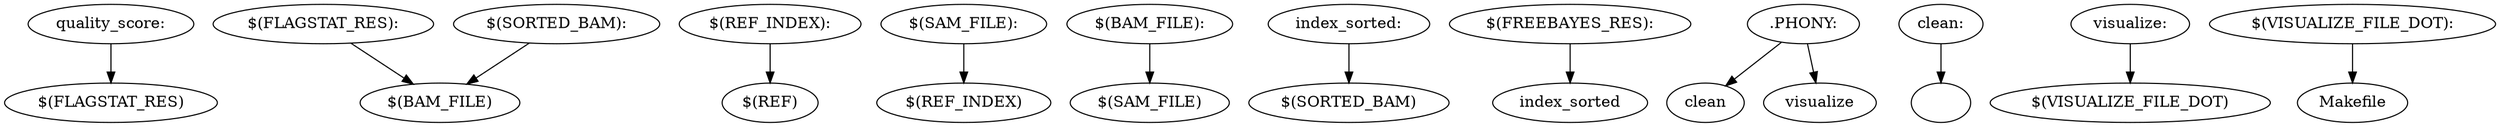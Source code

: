 digraph G {
"quality_score:" -> "$(FLAGSTAT_RES)";
"$(FLAGSTAT_RES):" -> "$(BAM_FILE)";
"$(REF_INDEX):" -> "$(REF)";
"$(SAM_FILE):" -> "$(REF_INDEX)";
"$(BAM_FILE):" -> "$(SAM_FILE)";
"$(SORTED_BAM):" -> "$(BAM_FILE)";
"index_sorted:" -> "$(SORTED_BAM)";
"$(FREEBAYES_RES):" -> "index_sorted";
".PHONY:" -> "clean";
"clean:" -> "";
".PHONY:" -> "visualize";
"visualize:" -> "$(VISUALIZE_FILE_DOT)";
"$(VISUALIZE_FILE_DOT):" -> "Makefile";
}

